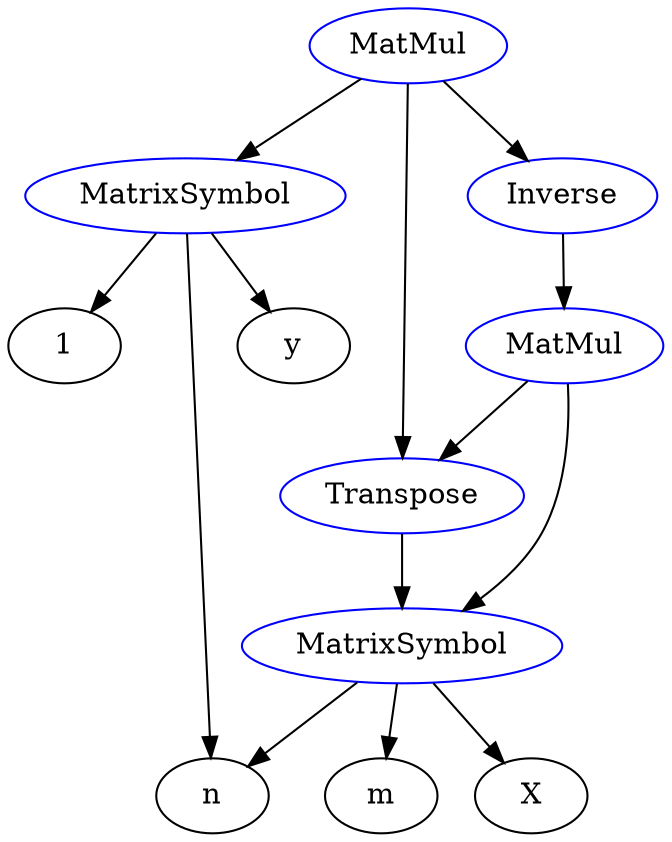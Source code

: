 digraph{

# Graph style
"rankdir"="TD"

#########
# Nodes #
#########

"One()" ["color"="black", "label"="1", "shape"="ellipse"];
"Symbol(n)" ["color"="black", "label"="n", "shape"="ellipse"];
"Symbol(m)" ["color"="black", "label"="m", "shape"="ellipse"];
"MatrixSymbol(y, Symbol(n), One())" ["color"="blue", "label"="MatrixSymbol", "shape"="ellipse"];
"MatrixSymbol(X, Symbol(n), Symbol(m))" ["color"="blue", "label"="MatrixSymbol", "shape"="ellipse"];
"Transpose(MatrixSymbol(X, Symbol(n), Symbol(m)))" ["color"="blue", "label"="Transpose", "shape"="ellipse"];
"MatMul(Transpose(MatrixSymbol(X, Symbol(n), Symbol(m))), MatrixSymbol(X, Symbol(n), Symbol(m)))" ["color"="blue", "label"="MatMul", "shape"="ellipse"];
"Inverse(MatMul(Transpose(MatrixSymbol(X, Symbol(n), Symbol(m))), MatrixSymbol(X, Symbol(n), Symbol(m))))" ["color"="blue", "label"="Inverse", "shape"="ellipse"];
"MatMul(Inverse(MatMul(Transpose(MatrixSymbol(X, Symbol(n), Symbol(m))), MatrixSymbol(X, Symbol(n), Symbol(m)))), Transpose(MatrixSymbol(X, Symbol(n), Symbol(m))), MatrixSymbol(y, Symbol(n), One()))" ["color"="blue", "label"="MatMul", "shape"="ellipse"];

#########
# Edges #
#########

"MatrixSymbol(y, Symbol(n), One())" -> "y";
"MatrixSymbol(X, Symbol(n), Symbol(m))" -> "X";
"MatrixSymbol(y, Symbol(n), One())" -> "One()";
"MatrixSymbol(y, Symbol(n), One())" -> "Symbol(n)";
"MatrixSymbol(X, Symbol(n), Symbol(m))" -> "Symbol(n)";
"MatrixSymbol(X, Symbol(n), Symbol(m))" -> "Symbol(m)";
"Transpose(MatrixSymbol(X, Symbol(n), Symbol(m)))" -> "MatrixSymbol(X, Symbol(n), Symbol(m))";
"MatMul(Transpose(MatrixSymbol(X, Symbol(n), Symbol(m))), MatrixSymbol(X, Symbol(n), Symbol(m)))" -> "MatrixSymbol(X, Symbol(n), Symbol(m))";
"MatMul(Transpose(MatrixSymbol(X, Symbol(n), Symbol(m))), MatrixSymbol(X, Symbol(n), Symbol(m)))" -> "Transpose(MatrixSymbol(X, Symbol(n), Symbol(m)))";
"Inverse(MatMul(Transpose(MatrixSymbol(X, Symbol(n), Symbol(m))), MatrixSymbol(X, Symbol(n), Symbol(m))))" -> "MatMul(Transpose(MatrixSymbol(X, Symbol(n), Symbol(m))), MatrixSymbol(X, Symbol(n), Symbol(m)))";
"MatMul(Inverse(MatMul(Transpose(MatrixSymbol(X, Symbol(n), Symbol(m))), MatrixSymbol(X, Symbol(n), Symbol(m)))), Transpose(MatrixSymbol(X, Symbol(n), Symbol(m))), MatrixSymbol(y, Symbol(n), One()))" -> "MatrixSymbol(y, Symbol(n), One())";
"MatMul(Inverse(MatMul(Transpose(MatrixSymbol(X, Symbol(n), Symbol(m))), MatrixSymbol(X, Symbol(n), Symbol(m)))), Transpose(MatrixSymbol(X, Symbol(n), Symbol(m))), MatrixSymbol(y, Symbol(n), One()))" -> "Transpose(MatrixSymbol(X, Symbol(n), Symbol(m)))";
"MatMul(Inverse(MatMul(Transpose(MatrixSymbol(X, Symbol(n), Symbol(m))), MatrixSymbol(X, Symbol(n), Symbol(m)))), Transpose(MatrixSymbol(X, Symbol(n), Symbol(m))), MatrixSymbol(y, Symbol(n), One()))" -> "Inverse(MatMul(Transpose(MatrixSymbol(X, Symbol(n), Symbol(m))), MatrixSymbol(X, Symbol(n), Symbol(m))))";
}